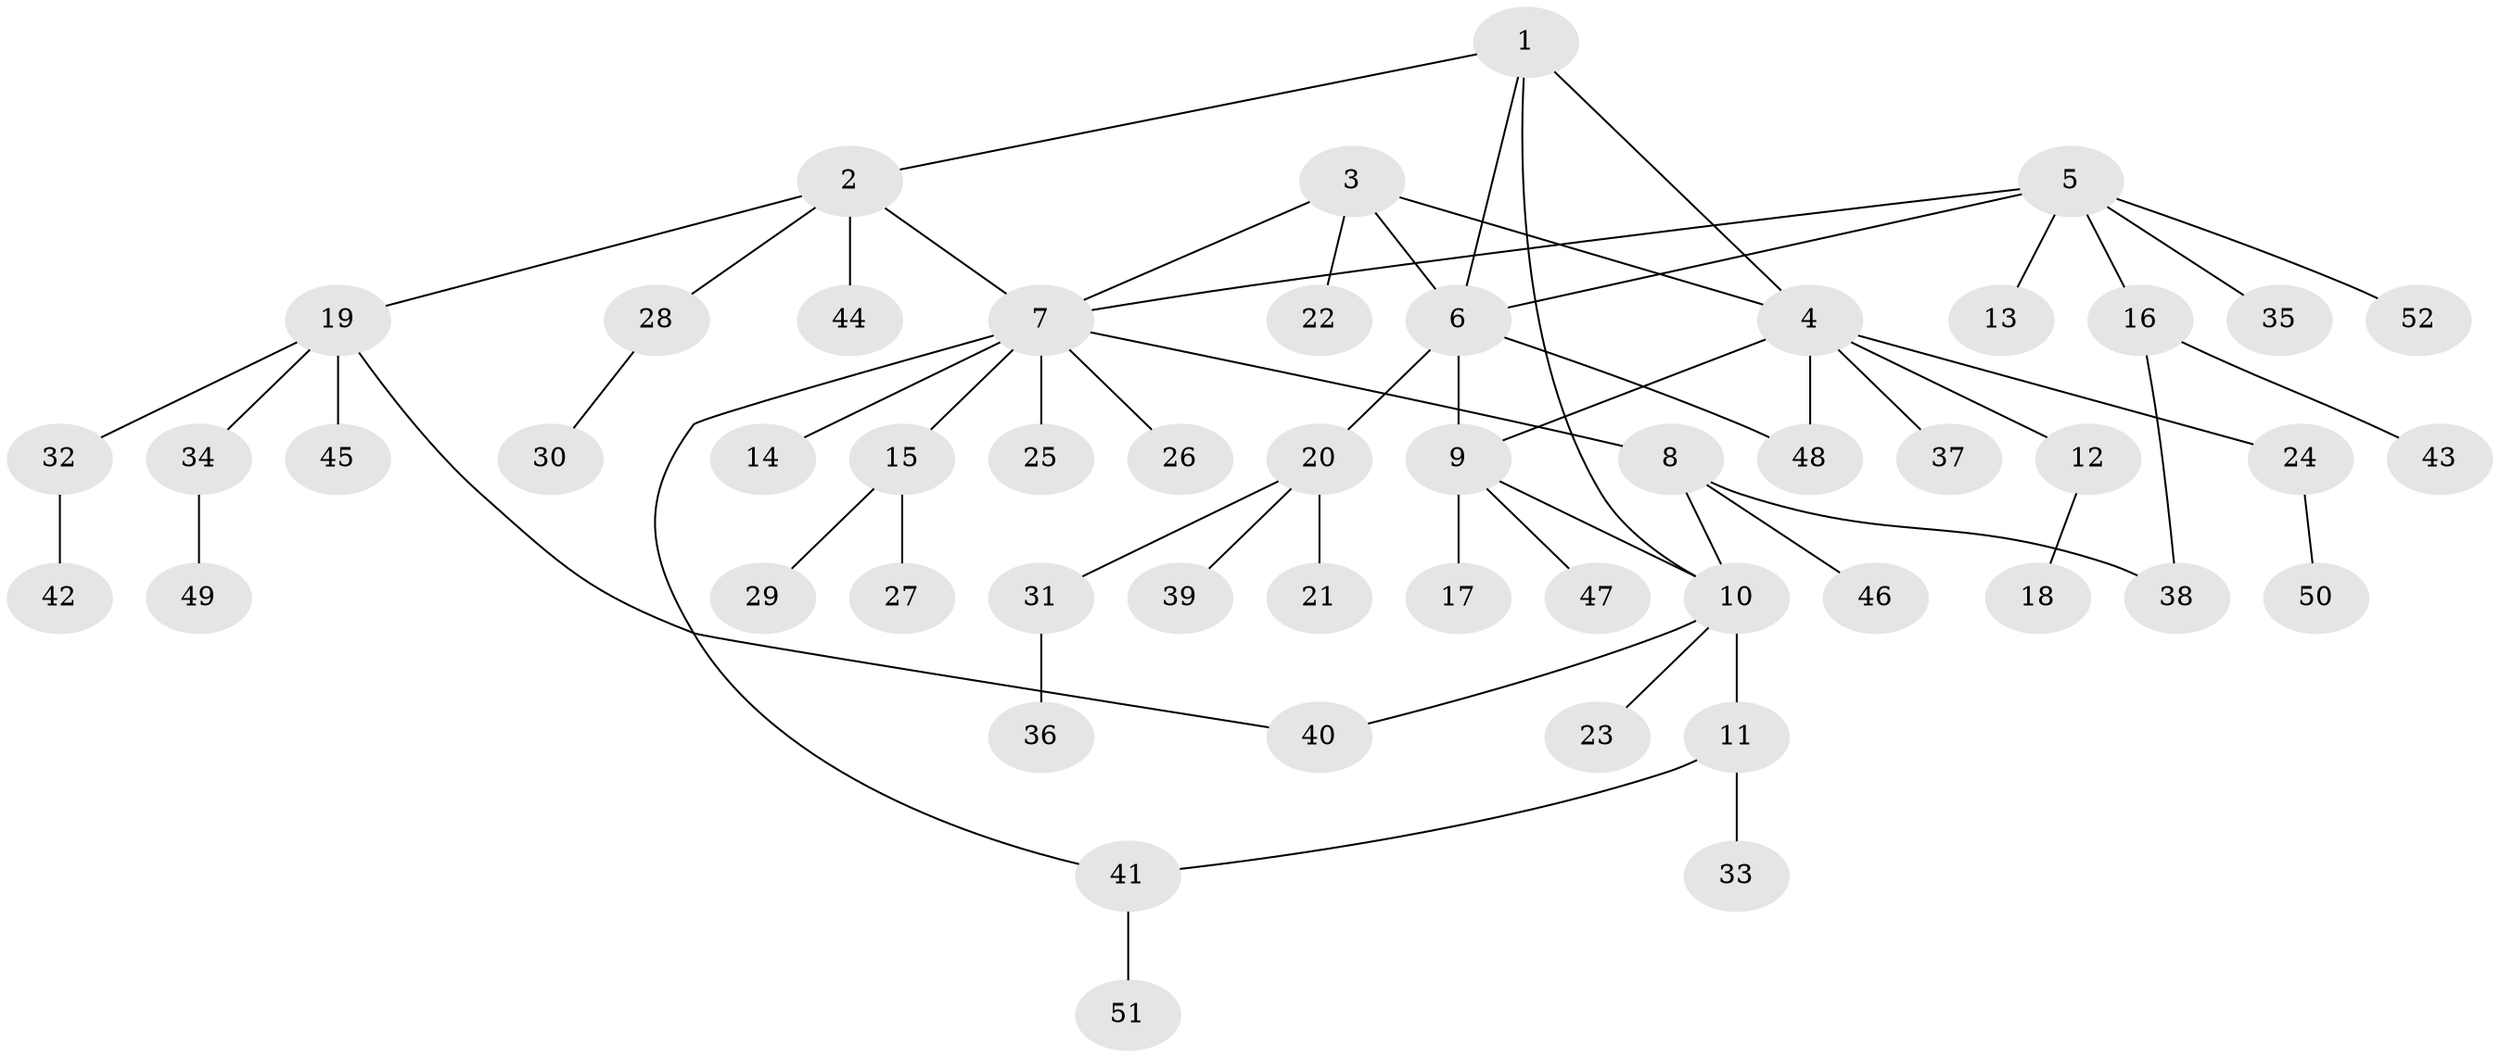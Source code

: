 // coarse degree distribution, {4: 0.10526315789473684, 6: 0.07894736842105263, 3: 0.10526315789473684, 8: 0.02631578947368421, 5: 0.05263157894736842, 2: 0.15789473684210525, 1: 0.47368421052631576}
// Generated by graph-tools (version 1.1) at 2025/52/03/04/25 22:52:15]
// undirected, 52 vertices, 61 edges
graph export_dot {
  node [color=gray90,style=filled];
  1;
  2;
  3;
  4;
  5;
  6;
  7;
  8;
  9;
  10;
  11;
  12;
  13;
  14;
  15;
  16;
  17;
  18;
  19;
  20;
  21;
  22;
  23;
  24;
  25;
  26;
  27;
  28;
  29;
  30;
  31;
  32;
  33;
  34;
  35;
  36;
  37;
  38;
  39;
  40;
  41;
  42;
  43;
  44;
  45;
  46;
  47;
  48;
  49;
  50;
  51;
  52;
  1 -- 2;
  1 -- 4;
  1 -- 6;
  1 -- 10;
  2 -- 7;
  2 -- 19;
  2 -- 28;
  2 -- 44;
  3 -- 4;
  3 -- 6;
  3 -- 7;
  3 -- 22;
  4 -- 9;
  4 -- 12;
  4 -- 24;
  4 -- 37;
  4 -- 48;
  5 -- 6;
  5 -- 7;
  5 -- 13;
  5 -- 16;
  5 -- 35;
  5 -- 52;
  6 -- 9;
  6 -- 20;
  6 -- 48;
  7 -- 8;
  7 -- 14;
  7 -- 15;
  7 -- 25;
  7 -- 26;
  7 -- 41;
  8 -- 10;
  8 -- 38;
  8 -- 46;
  9 -- 10;
  9 -- 17;
  9 -- 47;
  10 -- 11;
  10 -- 23;
  10 -- 40;
  11 -- 33;
  11 -- 41;
  12 -- 18;
  15 -- 27;
  15 -- 29;
  16 -- 38;
  16 -- 43;
  19 -- 32;
  19 -- 34;
  19 -- 40;
  19 -- 45;
  20 -- 21;
  20 -- 31;
  20 -- 39;
  24 -- 50;
  28 -- 30;
  31 -- 36;
  32 -- 42;
  34 -- 49;
  41 -- 51;
}
